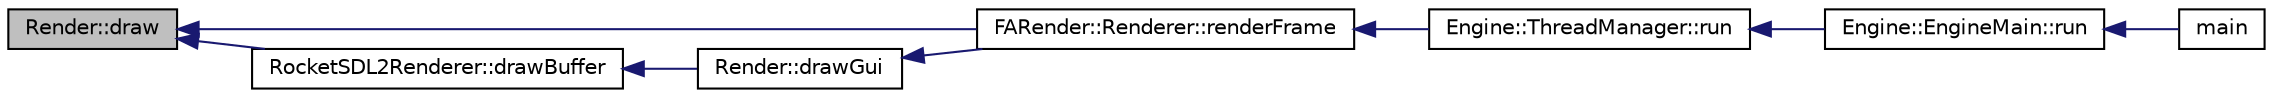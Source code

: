 digraph G
{
  edge [fontname="Helvetica",fontsize="10",labelfontname="Helvetica",labelfontsize="10"];
  node [fontname="Helvetica",fontsize="10",shape=record];
  rankdir="LR";
  Node1 [label="Render::draw",height=0.2,width=0.4,color="black", fillcolor="grey75", style="filled" fontcolor="black"];
  Node1 -> Node2 [dir="back",color="midnightblue",fontsize="10",style="solid",fontname="Helvetica"];
  Node2 [label="FARender::Renderer::renderFrame",height=0.2,width=0.4,color="black", fillcolor="white", style="filled",URL="$class_f_a_render_1_1_renderer.html#ad6e983189d6cf6b7aaef89d54ed89396",tooltip="To be called only by Engine::ThreadManager."];
  Node2 -> Node3 [dir="back",color="midnightblue",fontsize="10",style="solid",fontname="Helvetica"];
  Node3 [label="Engine::ThreadManager::run",height=0.2,width=0.4,color="black", fillcolor="white", style="filled",URL="$class_engine_1_1_thread_manager.html#ab99a6ee7b73f2e9b24a824e811df5d88"];
  Node3 -> Node4 [dir="back",color="midnightblue",fontsize="10",style="solid",fontname="Helvetica"];
  Node4 [label="Engine::EngineMain::run",height=0.2,width=0.4,color="black", fillcolor="white", style="filled",URL="$class_engine_1_1_engine_main.html#a5a16165ab6d6e9f2bb2f2739bd1b11bf"];
  Node4 -> Node5 [dir="back",color="midnightblue",fontsize="10",style="solid",fontname="Helvetica"];
  Node5 [label="main",height=0.2,width=0.4,color="black", fillcolor="white", style="filled",URL="$freeablo_2main_8cpp.html#a3c04138a5bfe5d72780bb7e82a18e627"];
  Node1 -> Node6 [dir="back",color="midnightblue",fontsize="10",style="solid",fontname="Helvetica"];
  Node6 [label="RocketSDL2Renderer::drawBuffer",height=0.2,width=0.4,color="black", fillcolor="white", style="filled",URL="$class_rocket_s_d_l2_renderer.html#a4d590e7958e63257934ec4a23c33750f"];
  Node6 -> Node7 [dir="back",color="midnightblue",fontsize="10",style="solid",fontname="Helvetica"];
  Node7 [label="Render::drawGui",height=0.2,width=0.4,color="black", fillcolor="white", style="filled",URL="$namespace_render.html#ab202bc8717cdb0033125cb9446fd2db2"];
  Node7 -> Node2 [dir="back",color="midnightblue",fontsize="10",style="solid",fontname="Helvetica"];
}
